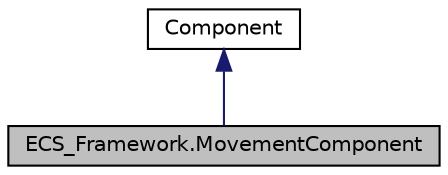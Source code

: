 digraph "ECS_Framework.MovementComponent"
{
 // LATEX_PDF_SIZE
  edge [fontname="Helvetica",fontsize="10",labelfontname="Helvetica",labelfontsize="10"];
  node [fontname="Helvetica",fontsize="10",shape=record];
  Node1 [label="ECS_Framework.MovementComponent",height=0.2,width=0.4,color="black", fillcolor="grey75", style="filled", fontcolor="black",tooltip="Component that contains data related to the motion of an entity in the game."];
  Node2 -> Node1 [dir="back",color="midnightblue",fontsize="10",style="solid",fontname="Helvetica"];
  Node2 [label="Component",height=0.2,width=0.4,color="black", fillcolor="white", style="filled",URL="$classECS__Framework_1_1Component.html",tooltip="The base class for all components."];
}
